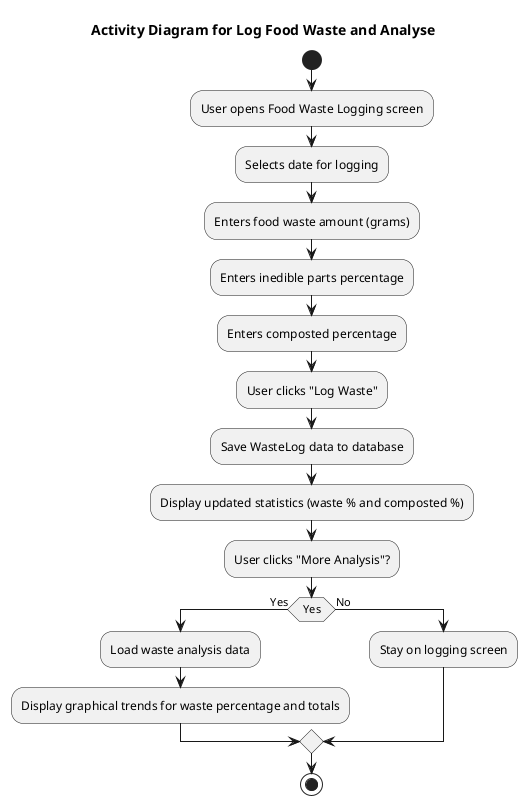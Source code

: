 @startuml

title Activity Diagram for Log Food Waste and Analyse

start
:User opens Food Waste Logging screen;

:Selects date for logging;

:Enters food waste amount (grams);

:Enters inedible parts percentage;

:Enters composted percentage;

:User clicks "Log Waste";

:Save WasteLog data to database;

:Display updated statistics (waste % and composted %);

:User clicks "More Analysis"?;

if (Yes) then (Yes)
    :Load waste analysis data;
    :Display graphical trends for waste percentage and totals;
else (No)
    :Stay on logging screen;
endif

stop
@enduml
